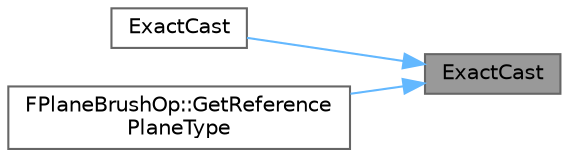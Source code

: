 digraph "ExactCast"
{
 // INTERACTIVE_SVG=YES
 // LATEX_PDF_SIZE
  bgcolor="transparent";
  edge [fontname=Helvetica,fontsize=10,labelfontname=Helvetica,labelfontsize=10];
  node [fontname=Helvetica,fontsize=10,shape=box,height=0.2,width=0.4];
  rankdir="RL";
  Node1 [id="Node000001",label="ExactCast",height=0.2,width=0.4,color="gray40", fillcolor="grey60", style="filled", fontcolor="black",tooltip=" "];
  Node1 -> Node2 [id="edge1_Node000001_Node000002",dir="back",color="steelblue1",style="solid",tooltip=" "];
  Node2 [id="Node000002",label="ExactCast",height=0.2,width=0.4,color="grey40", fillcolor="white", style="filled",URL="$d4/d55/Casts_8h.html#ae8ce2732d3fd5f5667995cd2680fac11",tooltip=" "];
  Node1 -> Node3 [id="edge2_Node000001_Node000003",dir="back",color="steelblue1",style="solid",tooltip=" "];
  Node3 [id="Node000003",label="FPlaneBrushOp::GetReference\lPlaneType",height=0.2,width=0.4,color="grey40", fillcolor="white", style="filled",URL="$df/d1b/classFPlaneBrushOp.html#ab6a1fb17836f58df61d48773d39824b2",tooltip=" "];
}
